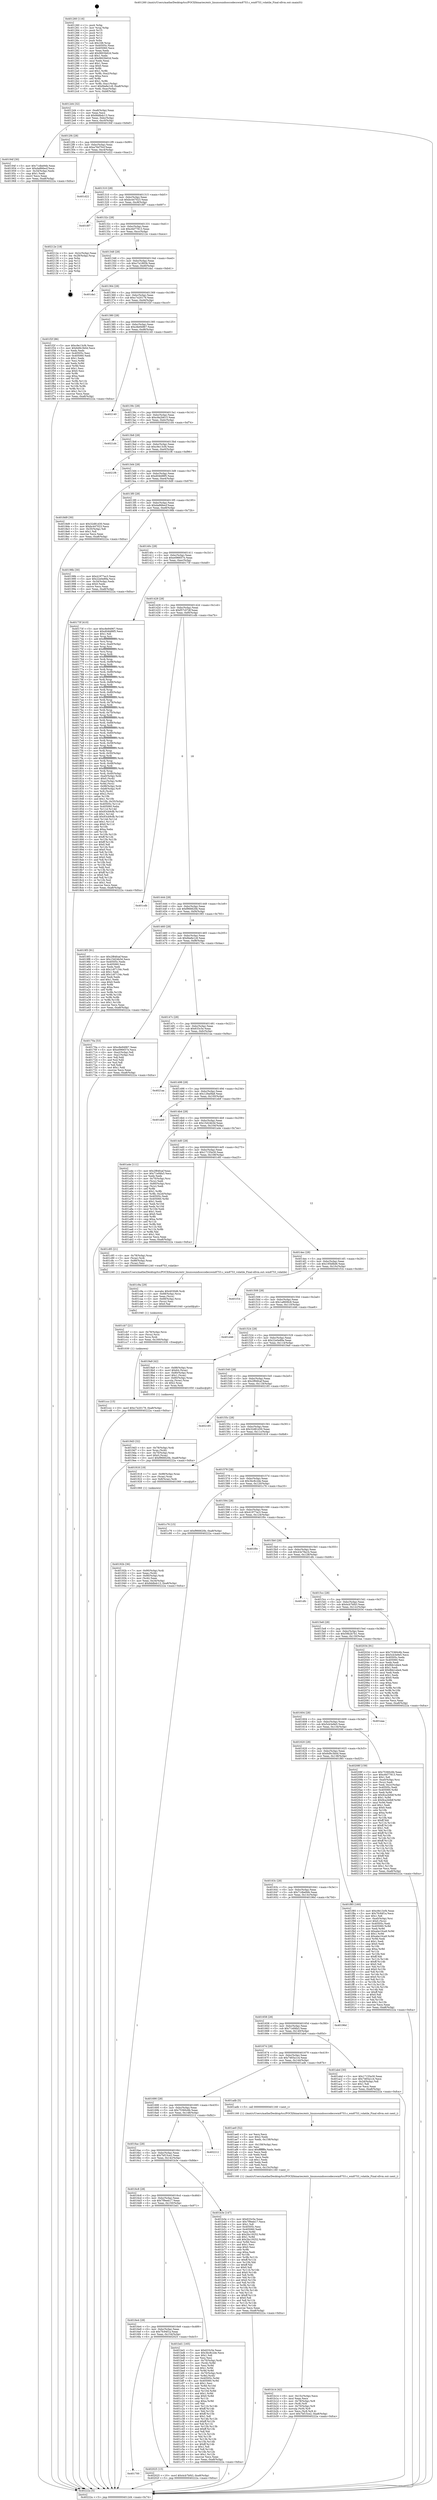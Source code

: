 digraph "0x401260" {
  label = "0x401260 (/mnt/c/Users/mathe/Desktop/tcc/POCII/binaries/extr_linuxsoundsoccodecswm8753.c_wm8753_volatile_Final-ollvm.out::main(0))"
  labelloc = "t"
  node[shape=record]

  Entry [label="",width=0.3,height=0.3,shape=circle,fillcolor=black,style=filled]
  "0x4012d4" [label="{
     0x4012d4 [32]\l
     | [instrs]\l
     &nbsp;&nbsp;0x4012d4 \<+6\>: mov -0xa8(%rbp),%eax\l
     &nbsp;&nbsp;0x4012da \<+2\>: mov %eax,%ecx\l
     &nbsp;&nbsp;0x4012dc \<+6\>: sub $0x8ddbdc13,%ecx\l
     &nbsp;&nbsp;0x4012e2 \<+6\>: mov %eax,-0xbc(%rbp)\l
     &nbsp;&nbsp;0x4012e8 \<+6\>: mov %ecx,-0xc0(%rbp)\l
     &nbsp;&nbsp;0x4012ee \<+6\>: je 000000000040194f \<main+0x6ef\>\l
  }"]
  "0x40194f" [label="{
     0x40194f [30]\l
     | [instrs]\l
     &nbsp;&nbsp;0x40194f \<+5\>: mov $0x71dbe94b,%eax\l
     &nbsp;&nbsp;0x401954 \<+5\>: mov $0xda866ecf,%ecx\l
     &nbsp;&nbsp;0x401959 \<+3\>: mov -0x34(%rbp),%edx\l
     &nbsp;&nbsp;0x40195c \<+3\>: cmp $0x1,%edx\l
     &nbsp;&nbsp;0x40195f \<+3\>: cmovl %ecx,%eax\l
     &nbsp;&nbsp;0x401962 \<+6\>: mov %eax,-0xa8(%rbp)\l
     &nbsp;&nbsp;0x401968 \<+5\>: jmp 000000000040222a \<main+0xfca\>\l
  }"]
  "0x4012f4" [label="{
     0x4012f4 [28]\l
     | [instrs]\l
     &nbsp;&nbsp;0x4012f4 \<+5\>: jmp 00000000004012f9 \<main+0x99\>\l
     &nbsp;&nbsp;0x4012f9 \<+6\>: mov -0xbc(%rbp),%eax\l
     &nbsp;&nbsp;0x4012ff \<+5\>: sub $0xa76d70cf,%eax\l
     &nbsp;&nbsp;0x401304 \<+6\>: mov %eax,-0xc4(%rbp)\l
     &nbsp;&nbsp;0x40130a \<+6\>: je 0000000000401d22 \<main+0xac2\>\l
  }"]
  Exit [label="",width=0.3,height=0.3,shape=circle,fillcolor=black,style=filled,peripheries=2]
  "0x401d22" [label="{
     0x401d22\l
  }", style=dashed]
  "0x401310" [label="{
     0x401310 [28]\l
     | [instrs]\l
     &nbsp;&nbsp;0x401310 \<+5\>: jmp 0000000000401315 \<main+0xb5\>\l
     &nbsp;&nbsp;0x401315 \<+6\>: mov -0xbc(%rbp),%eax\l
     &nbsp;&nbsp;0x40131b \<+5\>: sub $0xbc447023,%eax\l
     &nbsp;&nbsp;0x401320 \<+6\>: mov %eax,-0xc8(%rbp)\l
     &nbsp;&nbsp;0x401326 \<+6\>: je 00000000004018f7 \<main+0x697\>\l
  }"]
  "0x401700" [label="{
     0x401700\l
  }", style=dashed]
  "0x4018f7" [label="{
     0x4018f7\l
  }", style=dashed]
  "0x40132c" [label="{
     0x40132c [28]\l
     | [instrs]\l
     &nbsp;&nbsp;0x40132c \<+5\>: jmp 0000000000401331 \<main+0xd1\>\l
     &nbsp;&nbsp;0x401331 \<+6\>: mov -0xbc(%rbp),%eax\l
     &nbsp;&nbsp;0x401337 \<+5\>: sub $0xc6d77813,%eax\l
     &nbsp;&nbsp;0x40133c \<+6\>: mov %eax,-0xcc(%rbp)\l
     &nbsp;&nbsp;0x401342 \<+6\>: je 000000000040212e \<main+0xece\>\l
  }"]
  "0x402025" [label="{
     0x402025 [15]\l
     | [instrs]\l
     &nbsp;&nbsp;0x402025 \<+10\>: movl $0x4cb7bf43,-0xa8(%rbp)\l
     &nbsp;&nbsp;0x40202f \<+5\>: jmp 000000000040222a \<main+0xfca\>\l
  }"]
  "0x40212e" [label="{
     0x40212e [18]\l
     | [instrs]\l
     &nbsp;&nbsp;0x40212e \<+3\>: mov -0x2c(%rbp),%eax\l
     &nbsp;&nbsp;0x402131 \<+4\>: lea -0x28(%rbp),%rsp\l
     &nbsp;&nbsp;0x402135 \<+1\>: pop %rbx\l
     &nbsp;&nbsp;0x402136 \<+2\>: pop %r12\l
     &nbsp;&nbsp;0x402138 \<+2\>: pop %r13\l
     &nbsp;&nbsp;0x40213a \<+2\>: pop %r14\l
     &nbsp;&nbsp;0x40213c \<+2\>: pop %r15\l
     &nbsp;&nbsp;0x40213e \<+1\>: pop %rbp\l
     &nbsp;&nbsp;0x40213f \<+1\>: ret\l
  }"]
  "0x401348" [label="{
     0x401348 [28]\l
     | [instrs]\l
     &nbsp;&nbsp;0x401348 \<+5\>: jmp 000000000040134d \<main+0xed\>\l
     &nbsp;&nbsp;0x40134d \<+6\>: mov -0xbc(%rbp),%eax\l
     &nbsp;&nbsp;0x401353 \<+5\>: sub $0xc7a1893b,%eax\l
     &nbsp;&nbsp;0x401358 \<+6\>: mov %eax,-0xd0(%rbp)\l
     &nbsp;&nbsp;0x40135e \<+6\>: je 0000000000401da1 \<main+0xb41\>\l
  }"]
  "0x401ccc" [label="{
     0x401ccc [15]\l
     | [instrs]\l
     &nbsp;&nbsp;0x401ccc \<+10\>: movl $0xc7e20179,-0xa8(%rbp)\l
     &nbsp;&nbsp;0x401cd6 \<+5\>: jmp 000000000040222a \<main+0xfca\>\l
  }"]
  "0x401da1" [label="{
     0x401da1\l
  }", style=dashed]
  "0x401364" [label="{
     0x401364 [28]\l
     | [instrs]\l
     &nbsp;&nbsp;0x401364 \<+5\>: jmp 0000000000401369 \<main+0x109\>\l
     &nbsp;&nbsp;0x401369 \<+6\>: mov -0xbc(%rbp),%eax\l
     &nbsp;&nbsp;0x40136f \<+5\>: sub $0xc7e20179,%eax\l
     &nbsp;&nbsp;0x401374 \<+6\>: mov %eax,-0xd4(%rbp)\l
     &nbsp;&nbsp;0x40137a \<+6\>: je 0000000000401f2f \<main+0xccf\>\l
  }"]
  "0x401cb7" [label="{
     0x401cb7 [21]\l
     | [instrs]\l
     &nbsp;&nbsp;0x401cb7 \<+4\>: mov -0x78(%rbp),%rcx\l
     &nbsp;&nbsp;0x401cbb \<+3\>: mov (%rcx),%rcx\l
     &nbsp;&nbsp;0x401cbe \<+3\>: mov %rcx,%rdi\l
     &nbsp;&nbsp;0x401cc1 \<+6\>: mov %eax,-0x160(%rbp)\l
     &nbsp;&nbsp;0x401cc7 \<+5\>: call 0000000000401030 \<free@plt\>\l
     | [calls]\l
     &nbsp;&nbsp;0x401030 \{1\} (unknown)\l
  }"]
  "0x401f2f" [label="{
     0x401f2f [86]\l
     | [instrs]\l
     &nbsp;&nbsp;0x401f2f \<+5\>: mov $0xc9e13cf4,%eax\l
     &nbsp;&nbsp;0x401f34 \<+5\>: mov $0x6d9c3b0d,%ecx\l
     &nbsp;&nbsp;0x401f39 \<+2\>: xor %edx,%edx\l
     &nbsp;&nbsp;0x401f3b \<+7\>: mov 0x40505c,%esi\l
     &nbsp;&nbsp;0x401f42 \<+7\>: mov 0x405060,%edi\l
     &nbsp;&nbsp;0x401f49 \<+3\>: sub $0x1,%edx\l
     &nbsp;&nbsp;0x401f4c \<+3\>: mov %esi,%r8d\l
     &nbsp;&nbsp;0x401f4f \<+3\>: add %edx,%r8d\l
     &nbsp;&nbsp;0x401f52 \<+4\>: imul %r8d,%esi\l
     &nbsp;&nbsp;0x401f56 \<+3\>: and $0x1,%esi\l
     &nbsp;&nbsp;0x401f59 \<+3\>: cmp $0x0,%esi\l
     &nbsp;&nbsp;0x401f5c \<+4\>: sete %r9b\l
     &nbsp;&nbsp;0x401f60 \<+3\>: cmp $0xa,%edi\l
     &nbsp;&nbsp;0x401f63 \<+4\>: setl %r10b\l
     &nbsp;&nbsp;0x401f67 \<+3\>: mov %r9b,%r11b\l
     &nbsp;&nbsp;0x401f6a \<+3\>: and %r10b,%r11b\l
     &nbsp;&nbsp;0x401f6d \<+3\>: xor %r10b,%r9b\l
     &nbsp;&nbsp;0x401f70 \<+3\>: or %r9b,%r11b\l
     &nbsp;&nbsp;0x401f73 \<+4\>: test $0x1,%r11b\l
     &nbsp;&nbsp;0x401f77 \<+3\>: cmovne %ecx,%eax\l
     &nbsp;&nbsp;0x401f7a \<+6\>: mov %eax,-0xa8(%rbp)\l
     &nbsp;&nbsp;0x401f80 \<+5\>: jmp 000000000040222a \<main+0xfca\>\l
  }"]
  "0x401380" [label="{
     0x401380 [28]\l
     | [instrs]\l
     &nbsp;&nbsp;0x401380 \<+5\>: jmp 0000000000401385 \<main+0x125\>\l
     &nbsp;&nbsp;0x401385 \<+6\>: mov -0xbc(%rbp),%eax\l
     &nbsp;&nbsp;0x40138b \<+5\>: sub $0xc8e94967,%eax\l
     &nbsp;&nbsp;0x401390 \<+6\>: mov %eax,-0xd8(%rbp)\l
     &nbsp;&nbsp;0x401396 \<+6\>: je 0000000000402140 \<main+0xee0\>\l
  }"]
  "0x401c9a" [label="{
     0x401c9a [29]\l
     | [instrs]\l
     &nbsp;&nbsp;0x401c9a \<+10\>: movabs $0x4030d6,%rdi\l
     &nbsp;&nbsp;0x401ca4 \<+4\>: mov -0x68(%rbp),%rcx\l
     &nbsp;&nbsp;0x401ca8 \<+2\>: mov %eax,(%rcx)\l
     &nbsp;&nbsp;0x401caa \<+4\>: mov -0x68(%rbp),%rcx\l
     &nbsp;&nbsp;0x401cae \<+2\>: mov (%rcx),%esi\l
     &nbsp;&nbsp;0x401cb0 \<+2\>: mov $0x0,%al\l
     &nbsp;&nbsp;0x401cb2 \<+5\>: call 0000000000401040 \<printf@plt\>\l
     | [calls]\l
     &nbsp;&nbsp;0x401040 \{1\} (unknown)\l
  }"]
  "0x402140" [label="{
     0x402140\l
  }", style=dashed]
  "0x40139c" [label="{
     0x40139c [28]\l
     | [instrs]\l
     &nbsp;&nbsp;0x40139c \<+5\>: jmp 00000000004013a1 \<main+0x141\>\l
     &nbsp;&nbsp;0x4013a1 \<+6\>: mov -0xbc(%rbp),%eax\l
     &nbsp;&nbsp;0x4013a7 \<+5\>: sub $0xc9a2b615,%eax\l
     &nbsp;&nbsp;0x4013ac \<+6\>: mov %eax,-0xdc(%rbp)\l
     &nbsp;&nbsp;0x4013b2 \<+6\>: je 00000000004021d4 \<main+0xf74\>\l
  }"]
  "0x4016e4" [label="{
     0x4016e4 [28]\l
     | [instrs]\l
     &nbsp;&nbsp;0x4016e4 \<+5\>: jmp 00000000004016e9 \<main+0x489\>\l
     &nbsp;&nbsp;0x4016e9 \<+6\>: mov -0xbc(%rbp),%eax\l
     &nbsp;&nbsp;0x4016ef \<+5\>: sub $0x7fc94f1a,%eax\l
     &nbsp;&nbsp;0x4016f4 \<+6\>: mov %eax,-0x154(%rbp)\l
     &nbsp;&nbsp;0x4016fa \<+6\>: je 0000000000402025 \<main+0xdc5\>\l
  }"]
  "0x4021d4" [label="{
     0x4021d4\l
  }", style=dashed]
  "0x4013b8" [label="{
     0x4013b8 [28]\l
     | [instrs]\l
     &nbsp;&nbsp;0x4013b8 \<+5\>: jmp 00000000004013bd \<main+0x15d\>\l
     &nbsp;&nbsp;0x4013bd \<+6\>: mov -0xbc(%rbp),%eax\l
     &nbsp;&nbsp;0x4013c3 \<+5\>: sub $0xc9e13cf4,%eax\l
     &nbsp;&nbsp;0x4013c8 \<+6\>: mov %eax,-0xe0(%rbp)\l
     &nbsp;&nbsp;0x4013ce \<+6\>: je 00000000004021f6 \<main+0xf96\>\l
  }"]
  "0x401bd1" [label="{
     0x401bd1 [165]\l
     | [instrs]\l
     &nbsp;&nbsp;0x401bd1 \<+5\>: mov $0x633c5e,%eax\l
     &nbsp;&nbsp;0x401bd6 \<+5\>: mov $0x3bc8c2de,%ecx\l
     &nbsp;&nbsp;0x401bdb \<+2\>: mov $0x1,%dl\l
     &nbsp;&nbsp;0x401bdd \<+2\>: xor %esi,%esi\l
     &nbsp;&nbsp;0x401bdf \<+4\>: mov -0x70(%rbp),%rdi\l
     &nbsp;&nbsp;0x401be3 \<+3\>: mov (%rdi),%r8d\l
     &nbsp;&nbsp;0x401be6 \<+3\>: mov %esi,%r9d\l
     &nbsp;&nbsp;0x401be9 \<+4\>: sub $0x1,%r9d\l
     &nbsp;&nbsp;0x401bed \<+3\>: sub %r9d,%r8d\l
     &nbsp;&nbsp;0x401bf0 \<+4\>: mov -0x70(%rbp),%rdi\l
     &nbsp;&nbsp;0x401bf4 \<+3\>: mov %r8d,(%rdi)\l
     &nbsp;&nbsp;0x401bf7 \<+8\>: mov 0x40505c,%r8d\l
     &nbsp;&nbsp;0x401bff \<+8\>: mov 0x405060,%r9d\l
     &nbsp;&nbsp;0x401c07 \<+3\>: sub $0x1,%esi\l
     &nbsp;&nbsp;0x401c0a \<+3\>: mov %r8d,%r10d\l
     &nbsp;&nbsp;0x401c0d \<+3\>: add %esi,%r10d\l
     &nbsp;&nbsp;0x401c10 \<+4\>: imul %r10d,%r8d\l
     &nbsp;&nbsp;0x401c14 \<+4\>: and $0x1,%r8d\l
     &nbsp;&nbsp;0x401c18 \<+4\>: cmp $0x0,%r8d\l
     &nbsp;&nbsp;0x401c1c \<+4\>: sete %r11b\l
     &nbsp;&nbsp;0x401c20 \<+4\>: cmp $0xa,%r9d\l
     &nbsp;&nbsp;0x401c24 \<+3\>: setl %bl\l
     &nbsp;&nbsp;0x401c27 \<+3\>: mov %r11b,%r14b\l
     &nbsp;&nbsp;0x401c2a \<+4\>: xor $0xff,%r14b\l
     &nbsp;&nbsp;0x401c2e \<+3\>: mov %bl,%r15b\l
     &nbsp;&nbsp;0x401c31 \<+4\>: xor $0xff,%r15b\l
     &nbsp;&nbsp;0x401c35 \<+3\>: xor $0x1,%dl\l
     &nbsp;&nbsp;0x401c38 \<+3\>: mov %r14b,%r12b\l
     &nbsp;&nbsp;0x401c3b \<+4\>: and $0xff,%r12b\l
     &nbsp;&nbsp;0x401c3f \<+3\>: and %dl,%r11b\l
     &nbsp;&nbsp;0x401c42 \<+3\>: mov %r15b,%r13b\l
     &nbsp;&nbsp;0x401c45 \<+4\>: and $0xff,%r13b\l
     &nbsp;&nbsp;0x401c49 \<+2\>: and %dl,%bl\l
     &nbsp;&nbsp;0x401c4b \<+3\>: or %r11b,%r12b\l
     &nbsp;&nbsp;0x401c4e \<+3\>: or %bl,%r13b\l
     &nbsp;&nbsp;0x401c51 \<+3\>: xor %r13b,%r12b\l
     &nbsp;&nbsp;0x401c54 \<+3\>: or %r15b,%r14b\l
     &nbsp;&nbsp;0x401c57 \<+4\>: xor $0xff,%r14b\l
     &nbsp;&nbsp;0x401c5b \<+3\>: or $0x1,%dl\l
     &nbsp;&nbsp;0x401c5e \<+3\>: and %dl,%r14b\l
     &nbsp;&nbsp;0x401c61 \<+3\>: or %r14b,%r12b\l
     &nbsp;&nbsp;0x401c64 \<+4\>: test $0x1,%r12b\l
     &nbsp;&nbsp;0x401c68 \<+3\>: cmovne %ecx,%eax\l
     &nbsp;&nbsp;0x401c6b \<+6\>: mov %eax,-0xa8(%rbp)\l
     &nbsp;&nbsp;0x401c71 \<+5\>: jmp 000000000040222a \<main+0xfca\>\l
  }"]
  "0x4021f6" [label="{
     0x4021f6\l
  }", style=dashed]
  "0x4013d4" [label="{
     0x4013d4 [28]\l
     | [instrs]\l
     &nbsp;&nbsp;0x4013d4 \<+5\>: jmp 00000000004013d9 \<main+0x179\>\l
     &nbsp;&nbsp;0x4013d9 \<+6\>: mov -0xbc(%rbp),%eax\l
     &nbsp;&nbsp;0x4013df \<+5\>: sub $0xd04b88f5,%eax\l
     &nbsp;&nbsp;0x4013e4 \<+6\>: mov %eax,-0xe4(%rbp)\l
     &nbsp;&nbsp;0x4013ea \<+6\>: je 00000000004018d9 \<main+0x679\>\l
  }"]
  "0x4016c8" [label="{
     0x4016c8 [28]\l
     | [instrs]\l
     &nbsp;&nbsp;0x4016c8 \<+5\>: jmp 00000000004016cd \<main+0x46d\>\l
     &nbsp;&nbsp;0x4016cd \<+6\>: mov -0xbc(%rbp),%eax\l
     &nbsp;&nbsp;0x4016d3 \<+5\>: sub $0x7f9eeb17,%eax\l
     &nbsp;&nbsp;0x4016d8 \<+6\>: mov %eax,-0x150(%rbp)\l
     &nbsp;&nbsp;0x4016de \<+6\>: je 0000000000401bd1 \<main+0x971\>\l
  }"]
  "0x4018d9" [label="{
     0x4018d9 [30]\l
     | [instrs]\l
     &nbsp;&nbsp;0x4018d9 \<+5\>: mov $0x32d81d30,%eax\l
     &nbsp;&nbsp;0x4018de \<+5\>: mov $0xbc447023,%ecx\l
     &nbsp;&nbsp;0x4018e3 \<+3\>: mov -0x35(%rbp),%dl\l
     &nbsp;&nbsp;0x4018e6 \<+3\>: test $0x1,%dl\l
     &nbsp;&nbsp;0x4018e9 \<+3\>: cmovne %ecx,%eax\l
     &nbsp;&nbsp;0x4018ec \<+6\>: mov %eax,-0xa8(%rbp)\l
     &nbsp;&nbsp;0x4018f2 \<+5\>: jmp 000000000040222a \<main+0xfca\>\l
  }"]
  "0x4013f0" [label="{
     0x4013f0 [28]\l
     | [instrs]\l
     &nbsp;&nbsp;0x4013f0 \<+5\>: jmp 00000000004013f5 \<main+0x195\>\l
     &nbsp;&nbsp;0x4013f5 \<+6\>: mov -0xbc(%rbp),%eax\l
     &nbsp;&nbsp;0x4013fb \<+5\>: sub $0xda866ecf,%eax\l
     &nbsp;&nbsp;0x401400 \<+6\>: mov %eax,-0xe8(%rbp)\l
     &nbsp;&nbsp;0x401406 \<+6\>: je 000000000040198b \<main+0x72b\>\l
  }"]
  "0x401b3e" [label="{
     0x401b3e [147]\l
     | [instrs]\l
     &nbsp;&nbsp;0x401b3e \<+5\>: mov $0x633c5e,%eax\l
     &nbsp;&nbsp;0x401b43 \<+5\>: mov $0x7f9eeb17,%ecx\l
     &nbsp;&nbsp;0x401b48 \<+2\>: mov $0x1,%dl\l
     &nbsp;&nbsp;0x401b4a \<+7\>: mov 0x40505c,%esi\l
     &nbsp;&nbsp;0x401b51 \<+7\>: mov 0x405060,%edi\l
     &nbsp;&nbsp;0x401b58 \<+3\>: mov %esi,%r8d\l
     &nbsp;&nbsp;0x401b5b \<+7\>: sub $0x2bc19252,%r8d\l
     &nbsp;&nbsp;0x401b62 \<+4\>: sub $0x1,%r8d\l
     &nbsp;&nbsp;0x401b66 \<+7\>: add $0x2bc19252,%r8d\l
     &nbsp;&nbsp;0x401b6d \<+4\>: imul %r8d,%esi\l
     &nbsp;&nbsp;0x401b71 \<+3\>: and $0x1,%esi\l
     &nbsp;&nbsp;0x401b74 \<+3\>: cmp $0x0,%esi\l
     &nbsp;&nbsp;0x401b77 \<+4\>: sete %r9b\l
     &nbsp;&nbsp;0x401b7b \<+3\>: cmp $0xa,%edi\l
     &nbsp;&nbsp;0x401b7e \<+4\>: setl %r10b\l
     &nbsp;&nbsp;0x401b82 \<+3\>: mov %r9b,%r11b\l
     &nbsp;&nbsp;0x401b85 \<+4\>: xor $0xff,%r11b\l
     &nbsp;&nbsp;0x401b89 \<+3\>: mov %r10b,%bl\l
     &nbsp;&nbsp;0x401b8c \<+3\>: xor $0xff,%bl\l
     &nbsp;&nbsp;0x401b8f \<+3\>: xor $0x0,%dl\l
     &nbsp;&nbsp;0x401b92 \<+3\>: mov %r11b,%r14b\l
     &nbsp;&nbsp;0x401b95 \<+4\>: and $0x0,%r14b\l
     &nbsp;&nbsp;0x401b99 \<+3\>: and %dl,%r9b\l
     &nbsp;&nbsp;0x401b9c \<+3\>: mov %bl,%r15b\l
     &nbsp;&nbsp;0x401b9f \<+4\>: and $0x0,%r15b\l
     &nbsp;&nbsp;0x401ba3 \<+3\>: and %dl,%r10b\l
     &nbsp;&nbsp;0x401ba6 \<+3\>: or %r9b,%r14b\l
     &nbsp;&nbsp;0x401ba9 \<+3\>: or %r10b,%r15b\l
     &nbsp;&nbsp;0x401bac \<+3\>: xor %r15b,%r14b\l
     &nbsp;&nbsp;0x401baf \<+3\>: or %bl,%r11b\l
     &nbsp;&nbsp;0x401bb2 \<+4\>: xor $0xff,%r11b\l
     &nbsp;&nbsp;0x401bb6 \<+3\>: or $0x0,%dl\l
     &nbsp;&nbsp;0x401bb9 \<+3\>: and %dl,%r11b\l
     &nbsp;&nbsp;0x401bbc \<+3\>: or %r11b,%r14b\l
     &nbsp;&nbsp;0x401bbf \<+4\>: test $0x1,%r14b\l
     &nbsp;&nbsp;0x401bc3 \<+3\>: cmovne %ecx,%eax\l
     &nbsp;&nbsp;0x401bc6 \<+6\>: mov %eax,-0xa8(%rbp)\l
     &nbsp;&nbsp;0x401bcc \<+5\>: jmp 000000000040222a \<main+0xfca\>\l
  }"]
  "0x40198b" [label="{
     0x40198b [30]\l
     | [instrs]\l
     &nbsp;&nbsp;0x40198b \<+5\>: mov $0x41977ec3,%eax\l
     &nbsp;&nbsp;0x401990 \<+5\>: mov $0x22e0e89a,%ecx\l
     &nbsp;&nbsp;0x401995 \<+3\>: mov -0x34(%rbp),%edx\l
     &nbsp;&nbsp;0x401998 \<+3\>: cmp $0x0,%edx\l
     &nbsp;&nbsp;0x40199b \<+3\>: cmove %ecx,%eax\l
     &nbsp;&nbsp;0x40199e \<+6\>: mov %eax,-0xa8(%rbp)\l
     &nbsp;&nbsp;0x4019a4 \<+5\>: jmp 000000000040222a \<main+0xfca\>\l
  }"]
  "0x40140c" [label="{
     0x40140c [28]\l
     | [instrs]\l
     &nbsp;&nbsp;0x40140c \<+5\>: jmp 0000000000401411 \<main+0x1b1\>\l
     &nbsp;&nbsp;0x401411 \<+6\>: mov -0xbc(%rbp),%eax\l
     &nbsp;&nbsp;0x401417 \<+5\>: sub $0xe096657e,%eax\l
     &nbsp;&nbsp;0x40141c \<+6\>: mov %eax,-0xec(%rbp)\l
     &nbsp;&nbsp;0x401422 \<+6\>: je 000000000040173f \<main+0x4df\>\l
  }"]
  "0x4016ac" [label="{
     0x4016ac [28]\l
     | [instrs]\l
     &nbsp;&nbsp;0x4016ac \<+5\>: jmp 00000000004016b1 \<main+0x451\>\l
     &nbsp;&nbsp;0x4016b1 \<+6\>: mov -0xbc(%rbp),%eax\l
     &nbsp;&nbsp;0x4016b7 \<+5\>: sub $0x7bf15ce2,%eax\l
     &nbsp;&nbsp;0x4016bc \<+6\>: mov %eax,-0x14c(%rbp)\l
     &nbsp;&nbsp;0x4016c2 \<+6\>: je 0000000000401b3e \<main+0x8de\>\l
  }"]
  "0x40173f" [label="{
     0x40173f [410]\l
     | [instrs]\l
     &nbsp;&nbsp;0x40173f \<+5\>: mov $0xc8e94967,%eax\l
     &nbsp;&nbsp;0x401744 \<+5\>: mov $0xd04b88f5,%ecx\l
     &nbsp;&nbsp;0x401749 \<+2\>: mov $0x1,%dl\l
     &nbsp;&nbsp;0x40174b \<+3\>: mov %rsp,%rsi\l
     &nbsp;&nbsp;0x40174e \<+4\>: add $0xfffffffffffffff0,%rsi\l
     &nbsp;&nbsp;0x401752 \<+3\>: mov %rsi,%rsp\l
     &nbsp;&nbsp;0x401755 \<+7\>: mov %rsi,-0xa0(%rbp)\l
     &nbsp;&nbsp;0x40175c \<+3\>: mov %rsp,%rsi\l
     &nbsp;&nbsp;0x40175f \<+4\>: add $0xfffffffffffffff0,%rsi\l
     &nbsp;&nbsp;0x401763 \<+3\>: mov %rsi,%rsp\l
     &nbsp;&nbsp;0x401766 \<+3\>: mov %rsp,%rdi\l
     &nbsp;&nbsp;0x401769 \<+4\>: add $0xfffffffffffffff0,%rdi\l
     &nbsp;&nbsp;0x40176d \<+3\>: mov %rdi,%rsp\l
     &nbsp;&nbsp;0x401770 \<+7\>: mov %rdi,-0x98(%rbp)\l
     &nbsp;&nbsp;0x401777 \<+3\>: mov %rsp,%rdi\l
     &nbsp;&nbsp;0x40177a \<+4\>: add $0xfffffffffffffff0,%rdi\l
     &nbsp;&nbsp;0x40177e \<+3\>: mov %rdi,%rsp\l
     &nbsp;&nbsp;0x401781 \<+7\>: mov %rdi,-0x90(%rbp)\l
     &nbsp;&nbsp;0x401788 \<+3\>: mov %rsp,%rdi\l
     &nbsp;&nbsp;0x40178b \<+4\>: add $0xfffffffffffffff0,%rdi\l
     &nbsp;&nbsp;0x40178f \<+3\>: mov %rdi,%rsp\l
     &nbsp;&nbsp;0x401792 \<+7\>: mov %rdi,-0x88(%rbp)\l
     &nbsp;&nbsp;0x401799 \<+3\>: mov %rsp,%rdi\l
     &nbsp;&nbsp;0x40179c \<+4\>: add $0xfffffffffffffff0,%rdi\l
     &nbsp;&nbsp;0x4017a0 \<+3\>: mov %rdi,%rsp\l
     &nbsp;&nbsp;0x4017a3 \<+4\>: mov %rdi,-0x80(%rbp)\l
     &nbsp;&nbsp;0x4017a7 \<+3\>: mov %rsp,%rdi\l
     &nbsp;&nbsp;0x4017aa \<+4\>: add $0xfffffffffffffff0,%rdi\l
     &nbsp;&nbsp;0x4017ae \<+3\>: mov %rdi,%rsp\l
     &nbsp;&nbsp;0x4017b1 \<+4\>: mov %rdi,-0x78(%rbp)\l
     &nbsp;&nbsp;0x4017b5 \<+3\>: mov %rsp,%rdi\l
     &nbsp;&nbsp;0x4017b8 \<+4\>: add $0xfffffffffffffff0,%rdi\l
     &nbsp;&nbsp;0x4017bc \<+3\>: mov %rdi,%rsp\l
     &nbsp;&nbsp;0x4017bf \<+4\>: mov %rdi,-0x70(%rbp)\l
     &nbsp;&nbsp;0x4017c3 \<+3\>: mov %rsp,%rdi\l
     &nbsp;&nbsp;0x4017c6 \<+4\>: add $0xfffffffffffffff0,%rdi\l
     &nbsp;&nbsp;0x4017ca \<+3\>: mov %rdi,%rsp\l
     &nbsp;&nbsp;0x4017cd \<+4\>: mov %rdi,-0x68(%rbp)\l
     &nbsp;&nbsp;0x4017d1 \<+3\>: mov %rsp,%rdi\l
     &nbsp;&nbsp;0x4017d4 \<+4\>: add $0xfffffffffffffff0,%rdi\l
     &nbsp;&nbsp;0x4017d8 \<+3\>: mov %rdi,%rsp\l
     &nbsp;&nbsp;0x4017db \<+4\>: mov %rdi,-0x60(%rbp)\l
     &nbsp;&nbsp;0x4017df \<+3\>: mov %rsp,%rdi\l
     &nbsp;&nbsp;0x4017e2 \<+4\>: add $0xfffffffffffffff0,%rdi\l
     &nbsp;&nbsp;0x4017e6 \<+3\>: mov %rdi,%rsp\l
     &nbsp;&nbsp;0x4017e9 \<+4\>: mov %rdi,-0x58(%rbp)\l
     &nbsp;&nbsp;0x4017ed \<+3\>: mov %rsp,%rdi\l
     &nbsp;&nbsp;0x4017f0 \<+4\>: add $0xfffffffffffffff0,%rdi\l
     &nbsp;&nbsp;0x4017f4 \<+3\>: mov %rdi,%rsp\l
     &nbsp;&nbsp;0x4017f7 \<+4\>: mov %rdi,-0x50(%rbp)\l
     &nbsp;&nbsp;0x4017fb \<+3\>: mov %rsp,%rdi\l
     &nbsp;&nbsp;0x4017fe \<+4\>: add $0xfffffffffffffff0,%rdi\l
     &nbsp;&nbsp;0x401802 \<+3\>: mov %rdi,%rsp\l
     &nbsp;&nbsp;0x401805 \<+4\>: mov %rdi,-0x48(%rbp)\l
     &nbsp;&nbsp;0x401809 \<+3\>: mov %rsp,%rdi\l
     &nbsp;&nbsp;0x40180c \<+4\>: add $0xfffffffffffffff0,%rdi\l
     &nbsp;&nbsp;0x401810 \<+3\>: mov %rdi,%rsp\l
     &nbsp;&nbsp;0x401813 \<+4\>: mov %rdi,-0x40(%rbp)\l
     &nbsp;&nbsp;0x401817 \<+7\>: mov -0xa0(%rbp),%rdi\l
     &nbsp;&nbsp;0x40181e \<+6\>: movl $0x0,(%rdi)\l
     &nbsp;&nbsp;0x401824 \<+7\>: mov -0xac(%rbp),%r8d\l
     &nbsp;&nbsp;0x40182b \<+3\>: mov %r8d,(%rsi)\l
     &nbsp;&nbsp;0x40182e \<+7\>: mov -0x98(%rbp),%rdi\l
     &nbsp;&nbsp;0x401835 \<+7\>: mov -0xb8(%rbp),%r9\l
     &nbsp;&nbsp;0x40183c \<+3\>: mov %r9,(%rdi)\l
     &nbsp;&nbsp;0x40183f \<+3\>: cmpl $0x2,(%rsi)\l
     &nbsp;&nbsp;0x401842 \<+4\>: setne %r10b\l
     &nbsp;&nbsp;0x401846 \<+4\>: and $0x1,%r10b\l
     &nbsp;&nbsp;0x40184a \<+4\>: mov %r10b,-0x35(%rbp)\l
     &nbsp;&nbsp;0x40184e \<+8\>: mov 0x40505c,%r11d\l
     &nbsp;&nbsp;0x401856 \<+7\>: mov 0x405060,%ebx\l
     &nbsp;&nbsp;0x40185d \<+3\>: mov %r11d,%r14d\l
     &nbsp;&nbsp;0x401860 \<+7\>: sub $0x93cb9cfb,%r14d\l
     &nbsp;&nbsp;0x401867 \<+4\>: sub $0x1,%r14d\l
     &nbsp;&nbsp;0x40186b \<+7\>: add $0x93cb9cfb,%r14d\l
     &nbsp;&nbsp;0x401872 \<+4\>: imul %r14d,%r11d\l
     &nbsp;&nbsp;0x401876 \<+4\>: and $0x1,%r11d\l
     &nbsp;&nbsp;0x40187a \<+4\>: cmp $0x0,%r11d\l
     &nbsp;&nbsp;0x40187e \<+4\>: sete %r10b\l
     &nbsp;&nbsp;0x401882 \<+3\>: cmp $0xa,%ebx\l
     &nbsp;&nbsp;0x401885 \<+4\>: setl %r15b\l
     &nbsp;&nbsp;0x401889 \<+3\>: mov %r10b,%r12b\l
     &nbsp;&nbsp;0x40188c \<+4\>: xor $0xff,%r12b\l
     &nbsp;&nbsp;0x401890 \<+3\>: mov %r15b,%r13b\l
     &nbsp;&nbsp;0x401893 \<+4\>: xor $0xff,%r13b\l
     &nbsp;&nbsp;0x401897 \<+3\>: xor $0x0,%dl\l
     &nbsp;&nbsp;0x40189a \<+3\>: mov %r12b,%sil\l
     &nbsp;&nbsp;0x40189d \<+4\>: and $0x0,%sil\l
     &nbsp;&nbsp;0x4018a1 \<+3\>: and %dl,%r10b\l
     &nbsp;&nbsp;0x4018a4 \<+3\>: mov %r13b,%dil\l
     &nbsp;&nbsp;0x4018a7 \<+4\>: and $0x0,%dil\l
     &nbsp;&nbsp;0x4018ab \<+3\>: and %dl,%r15b\l
     &nbsp;&nbsp;0x4018ae \<+3\>: or %r10b,%sil\l
     &nbsp;&nbsp;0x4018b1 \<+3\>: or %r15b,%dil\l
     &nbsp;&nbsp;0x4018b4 \<+3\>: xor %dil,%sil\l
     &nbsp;&nbsp;0x4018b7 \<+3\>: or %r13b,%r12b\l
     &nbsp;&nbsp;0x4018ba \<+4\>: xor $0xff,%r12b\l
     &nbsp;&nbsp;0x4018be \<+3\>: or $0x0,%dl\l
     &nbsp;&nbsp;0x4018c1 \<+3\>: and %dl,%r12b\l
     &nbsp;&nbsp;0x4018c4 \<+3\>: or %r12b,%sil\l
     &nbsp;&nbsp;0x4018c7 \<+4\>: test $0x1,%sil\l
     &nbsp;&nbsp;0x4018cb \<+3\>: cmovne %ecx,%eax\l
     &nbsp;&nbsp;0x4018ce \<+6\>: mov %eax,-0xa8(%rbp)\l
     &nbsp;&nbsp;0x4018d4 \<+5\>: jmp 000000000040222a \<main+0xfca\>\l
  }"]
  "0x401428" [label="{
     0x401428 [28]\l
     | [instrs]\l
     &nbsp;&nbsp;0x401428 \<+5\>: jmp 000000000040142d \<main+0x1cd\>\l
     &nbsp;&nbsp;0x40142d \<+6\>: mov -0xbc(%rbp),%eax\l
     &nbsp;&nbsp;0x401433 \<+5\>: sub $0xf57c07df,%eax\l
     &nbsp;&nbsp;0x401438 \<+6\>: mov %eax,-0xf0(%rbp)\l
     &nbsp;&nbsp;0x40143e \<+6\>: je 0000000000401cdb \<main+0xa7b\>\l
  }"]
  "0x402212" [label="{
     0x402212\l
  }", style=dashed]
  "0x401cdb" [label="{
     0x401cdb\l
  }", style=dashed]
  "0x401444" [label="{
     0x401444 [28]\l
     | [instrs]\l
     &nbsp;&nbsp;0x401444 \<+5\>: jmp 0000000000401449 \<main+0x1e9\>\l
     &nbsp;&nbsp;0x401449 \<+6\>: mov -0xbc(%rbp),%eax\l
     &nbsp;&nbsp;0x40144f \<+5\>: sub $0xf966620b,%eax\l
     &nbsp;&nbsp;0x401454 \<+6\>: mov %eax,-0xf4(%rbp)\l
     &nbsp;&nbsp;0x40145a \<+6\>: je 00000000004019f3 \<main+0x793\>\l
  }"]
  "0x401b14" [label="{
     0x401b14 [42]\l
     | [instrs]\l
     &nbsp;&nbsp;0x401b14 \<+6\>: mov -0x15c(%rbp),%ecx\l
     &nbsp;&nbsp;0x401b1a \<+3\>: imul %eax,%ecx\l
     &nbsp;&nbsp;0x401b1d \<+4\>: mov -0x78(%rbp),%r8\l
     &nbsp;&nbsp;0x401b21 \<+3\>: mov (%r8),%r8\l
     &nbsp;&nbsp;0x401b24 \<+4\>: mov -0x70(%rbp),%r9\l
     &nbsp;&nbsp;0x401b28 \<+3\>: movslq (%r9),%r9\l
     &nbsp;&nbsp;0x401b2b \<+4\>: mov %ecx,(%r8,%r9,4)\l
     &nbsp;&nbsp;0x401b2f \<+10\>: movl $0x7bf15ce2,-0xa8(%rbp)\l
     &nbsp;&nbsp;0x401b39 \<+5\>: jmp 000000000040222a \<main+0xfca\>\l
  }"]
  "0x4019f3" [label="{
     0x4019f3 [91]\l
     | [instrs]\l
     &nbsp;&nbsp;0x4019f3 \<+5\>: mov $0x2f84fcaf,%eax\l
     &nbsp;&nbsp;0x4019f8 \<+5\>: mov $0x15d24b3d,%ecx\l
     &nbsp;&nbsp;0x4019fd \<+7\>: mov 0x40505c,%edx\l
     &nbsp;&nbsp;0x401a04 \<+7\>: mov 0x405060,%esi\l
     &nbsp;&nbsp;0x401a0b \<+2\>: mov %edx,%edi\l
     &nbsp;&nbsp;0x401a0d \<+6\>: sub $0x1c87134c,%edi\l
     &nbsp;&nbsp;0x401a13 \<+3\>: sub $0x1,%edi\l
     &nbsp;&nbsp;0x401a16 \<+6\>: add $0x1c87134c,%edi\l
     &nbsp;&nbsp;0x401a1c \<+3\>: imul %edi,%edx\l
     &nbsp;&nbsp;0x401a1f \<+3\>: and $0x1,%edx\l
     &nbsp;&nbsp;0x401a22 \<+3\>: cmp $0x0,%edx\l
     &nbsp;&nbsp;0x401a25 \<+4\>: sete %r8b\l
     &nbsp;&nbsp;0x401a29 \<+3\>: cmp $0xa,%esi\l
     &nbsp;&nbsp;0x401a2c \<+4\>: setl %r9b\l
     &nbsp;&nbsp;0x401a30 \<+3\>: mov %r8b,%r10b\l
     &nbsp;&nbsp;0x401a33 \<+3\>: and %r9b,%r10b\l
     &nbsp;&nbsp;0x401a36 \<+3\>: xor %r9b,%r8b\l
     &nbsp;&nbsp;0x401a39 \<+3\>: or %r8b,%r10b\l
     &nbsp;&nbsp;0x401a3c \<+4\>: test $0x1,%r10b\l
     &nbsp;&nbsp;0x401a40 \<+3\>: cmovne %ecx,%eax\l
     &nbsp;&nbsp;0x401a43 \<+6\>: mov %eax,-0xa8(%rbp)\l
     &nbsp;&nbsp;0x401a49 \<+5\>: jmp 000000000040222a \<main+0xfca\>\l
  }"]
  "0x401460" [label="{
     0x401460 [28]\l
     | [instrs]\l
     &nbsp;&nbsp;0x401460 \<+5\>: jmp 0000000000401465 \<main+0x205\>\l
     &nbsp;&nbsp;0x401465 \<+6\>: mov -0xbc(%rbp),%eax\l
     &nbsp;&nbsp;0x40146b \<+5\>: sub $0xfda8e1c8,%eax\l
     &nbsp;&nbsp;0x401470 \<+6\>: mov %eax,-0xf8(%rbp)\l
     &nbsp;&nbsp;0x401476 \<+6\>: je 000000000040170a \<main+0x4aa\>\l
  }"]
  "0x401ae0" [label="{
     0x401ae0 [52]\l
     | [instrs]\l
     &nbsp;&nbsp;0x401ae0 \<+2\>: xor %ecx,%ecx\l
     &nbsp;&nbsp;0x401ae2 \<+5\>: mov $0x2,%edx\l
     &nbsp;&nbsp;0x401ae7 \<+6\>: mov %edx,-0x158(%rbp)\l
     &nbsp;&nbsp;0x401aed \<+1\>: cltd\l
     &nbsp;&nbsp;0x401aee \<+6\>: mov -0x158(%rbp),%esi\l
     &nbsp;&nbsp;0x401af4 \<+2\>: idiv %esi\l
     &nbsp;&nbsp;0x401af6 \<+6\>: imul $0xfffffffe,%edx,%edx\l
     &nbsp;&nbsp;0x401afc \<+2\>: mov %ecx,%edi\l
     &nbsp;&nbsp;0x401afe \<+2\>: sub %edx,%edi\l
     &nbsp;&nbsp;0x401b00 \<+2\>: mov %ecx,%edx\l
     &nbsp;&nbsp;0x401b02 \<+3\>: sub $0x1,%edx\l
     &nbsp;&nbsp;0x401b05 \<+2\>: add %edx,%edi\l
     &nbsp;&nbsp;0x401b07 \<+2\>: sub %edi,%ecx\l
     &nbsp;&nbsp;0x401b09 \<+6\>: mov %ecx,-0x15c(%rbp)\l
     &nbsp;&nbsp;0x401b0f \<+5\>: call 0000000000401160 \<next_i\>\l
     | [calls]\l
     &nbsp;&nbsp;0x401160 \{1\} (/mnt/c/Users/mathe/Desktop/tcc/POCII/binaries/extr_linuxsoundsoccodecswm8753.c_wm8753_volatile_Final-ollvm.out::next_i)\l
  }"]
  "0x40170a" [label="{
     0x40170a [53]\l
     | [instrs]\l
     &nbsp;&nbsp;0x40170a \<+5\>: mov $0xc8e94967,%eax\l
     &nbsp;&nbsp;0x40170f \<+5\>: mov $0xe096657e,%ecx\l
     &nbsp;&nbsp;0x401714 \<+6\>: mov -0xa2(%rbp),%dl\l
     &nbsp;&nbsp;0x40171a \<+7\>: mov -0xa1(%rbp),%sil\l
     &nbsp;&nbsp;0x401721 \<+3\>: mov %dl,%dil\l
     &nbsp;&nbsp;0x401724 \<+3\>: and %sil,%dil\l
     &nbsp;&nbsp;0x401727 \<+3\>: xor %sil,%dl\l
     &nbsp;&nbsp;0x40172a \<+3\>: or %dl,%dil\l
     &nbsp;&nbsp;0x40172d \<+4\>: test $0x1,%dil\l
     &nbsp;&nbsp;0x401731 \<+3\>: cmovne %ecx,%eax\l
     &nbsp;&nbsp;0x401734 \<+6\>: mov %eax,-0xa8(%rbp)\l
     &nbsp;&nbsp;0x40173a \<+5\>: jmp 000000000040222a \<main+0xfca\>\l
  }"]
  "0x40147c" [label="{
     0x40147c [28]\l
     | [instrs]\l
     &nbsp;&nbsp;0x40147c \<+5\>: jmp 0000000000401481 \<main+0x221\>\l
     &nbsp;&nbsp;0x401481 \<+6\>: mov -0xbc(%rbp),%eax\l
     &nbsp;&nbsp;0x401487 \<+5\>: sub $0x633c5e,%eax\l
     &nbsp;&nbsp;0x40148c \<+6\>: mov %eax,-0xfc(%rbp)\l
     &nbsp;&nbsp;0x401492 \<+6\>: je 00000000004021aa \<main+0xf4a\>\l
  }"]
  "0x40222a" [label="{
     0x40222a [5]\l
     | [instrs]\l
     &nbsp;&nbsp;0x40222a \<+5\>: jmp 00000000004012d4 \<main+0x74\>\l
  }"]
  "0x401260" [label="{
     0x401260 [116]\l
     | [instrs]\l
     &nbsp;&nbsp;0x401260 \<+1\>: push %rbp\l
     &nbsp;&nbsp;0x401261 \<+3\>: mov %rsp,%rbp\l
     &nbsp;&nbsp;0x401264 \<+2\>: push %r15\l
     &nbsp;&nbsp;0x401266 \<+2\>: push %r14\l
     &nbsp;&nbsp;0x401268 \<+2\>: push %r13\l
     &nbsp;&nbsp;0x40126a \<+2\>: push %r12\l
     &nbsp;&nbsp;0x40126c \<+1\>: push %rbx\l
     &nbsp;&nbsp;0x40126d \<+7\>: sub $0x168,%rsp\l
     &nbsp;&nbsp;0x401274 \<+7\>: mov 0x40505c,%eax\l
     &nbsp;&nbsp;0x40127b \<+7\>: mov 0x405060,%ecx\l
     &nbsp;&nbsp;0x401282 \<+2\>: mov %eax,%edx\l
     &nbsp;&nbsp;0x401284 \<+6\>: add $0x9603b62d,%edx\l
     &nbsp;&nbsp;0x40128a \<+3\>: sub $0x1,%edx\l
     &nbsp;&nbsp;0x40128d \<+6\>: sub $0x9603b62d,%edx\l
     &nbsp;&nbsp;0x401293 \<+3\>: imul %edx,%eax\l
     &nbsp;&nbsp;0x401296 \<+3\>: and $0x1,%eax\l
     &nbsp;&nbsp;0x401299 \<+3\>: cmp $0x0,%eax\l
     &nbsp;&nbsp;0x40129c \<+4\>: sete %r8b\l
     &nbsp;&nbsp;0x4012a0 \<+4\>: and $0x1,%r8b\l
     &nbsp;&nbsp;0x4012a4 \<+7\>: mov %r8b,-0xa2(%rbp)\l
     &nbsp;&nbsp;0x4012ab \<+3\>: cmp $0xa,%ecx\l
     &nbsp;&nbsp;0x4012ae \<+4\>: setl %r8b\l
     &nbsp;&nbsp;0x4012b2 \<+4\>: and $0x1,%r8b\l
     &nbsp;&nbsp;0x4012b6 \<+7\>: mov %r8b,-0xa1(%rbp)\l
     &nbsp;&nbsp;0x4012bd \<+10\>: movl $0xfda8e1c8,-0xa8(%rbp)\l
     &nbsp;&nbsp;0x4012c7 \<+6\>: mov %edi,-0xac(%rbp)\l
     &nbsp;&nbsp;0x4012cd \<+7\>: mov %rsi,-0xb8(%rbp)\l
  }"]
  "0x401690" [label="{
     0x401690 [28]\l
     | [instrs]\l
     &nbsp;&nbsp;0x401690 \<+5\>: jmp 0000000000401695 \<main+0x435\>\l
     &nbsp;&nbsp;0x401695 \<+6\>: mov -0xbc(%rbp),%eax\l
     &nbsp;&nbsp;0x40169b \<+5\>: sub $0x75360c6b,%eax\l
     &nbsp;&nbsp;0x4016a0 \<+6\>: mov %eax,-0x148(%rbp)\l
     &nbsp;&nbsp;0x4016a6 \<+6\>: je 0000000000402212 \<main+0xfb2\>\l
  }"]
  "0x401adb" [label="{
     0x401adb [5]\l
     | [instrs]\l
     &nbsp;&nbsp;0x401adb \<+5\>: call 0000000000401160 \<next_i\>\l
     | [calls]\l
     &nbsp;&nbsp;0x401160 \{1\} (/mnt/c/Users/mathe/Desktop/tcc/POCII/binaries/extr_linuxsoundsoccodecswm8753.c_wm8753_volatile_Final-ollvm.out::next_i)\l
  }"]
  "0x4021aa" [label="{
     0x4021aa\l
  }", style=dashed]
  "0x401498" [label="{
     0x401498 [28]\l
     | [instrs]\l
     &nbsp;&nbsp;0x401498 \<+5\>: jmp 000000000040149d \<main+0x23d\>\l
     &nbsp;&nbsp;0x40149d \<+6\>: mov -0xbc(%rbp),%eax\l
     &nbsp;&nbsp;0x4014a3 \<+5\>: sub $0x129a0fa8,%eax\l
     &nbsp;&nbsp;0x4014a8 \<+6\>: mov %eax,-0x100(%rbp)\l
     &nbsp;&nbsp;0x4014ae \<+6\>: je 0000000000401eb9 \<main+0xc59\>\l
  }"]
  "0x401674" [label="{
     0x401674 [28]\l
     | [instrs]\l
     &nbsp;&nbsp;0x401674 \<+5\>: jmp 0000000000401679 \<main+0x419\>\l
     &nbsp;&nbsp;0x401679 \<+6\>: mov -0xbc(%rbp),%eax\l
     &nbsp;&nbsp;0x40167f \<+5\>: sub $0x7465a1c4,%eax\l
     &nbsp;&nbsp;0x401684 \<+6\>: mov %eax,-0x144(%rbp)\l
     &nbsp;&nbsp;0x40168a \<+6\>: je 0000000000401adb \<main+0x87b\>\l
  }"]
  "0x401eb9" [label="{
     0x401eb9\l
  }", style=dashed]
  "0x4014b4" [label="{
     0x4014b4 [28]\l
     | [instrs]\l
     &nbsp;&nbsp;0x4014b4 \<+5\>: jmp 00000000004014b9 \<main+0x259\>\l
     &nbsp;&nbsp;0x4014b9 \<+6\>: mov -0xbc(%rbp),%eax\l
     &nbsp;&nbsp;0x4014bf \<+5\>: sub $0x15d24b3d,%eax\l
     &nbsp;&nbsp;0x4014c4 \<+6\>: mov %eax,-0x104(%rbp)\l
     &nbsp;&nbsp;0x4014ca \<+6\>: je 0000000000401a4e \<main+0x7ee\>\l
  }"]
  "0x401abd" [label="{
     0x401abd [30]\l
     | [instrs]\l
     &nbsp;&nbsp;0x401abd \<+5\>: mov $0x17155e30,%eax\l
     &nbsp;&nbsp;0x401ac2 \<+5\>: mov $0x7465a1c4,%ecx\l
     &nbsp;&nbsp;0x401ac7 \<+3\>: mov -0x2d(%rbp),%dl\l
     &nbsp;&nbsp;0x401aca \<+3\>: test $0x1,%dl\l
     &nbsp;&nbsp;0x401acd \<+3\>: cmovne %ecx,%eax\l
     &nbsp;&nbsp;0x401ad0 \<+6\>: mov %eax,-0xa8(%rbp)\l
     &nbsp;&nbsp;0x401ad6 \<+5\>: jmp 000000000040222a \<main+0xfca\>\l
  }"]
  "0x401a4e" [label="{
     0x401a4e [111]\l
     | [instrs]\l
     &nbsp;&nbsp;0x401a4e \<+5\>: mov $0x2f84fcaf,%eax\l
     &nbsp;&nbsp;0x401a53 \<+5\>: mov $0x71ef4fa3,%ecx\l
     &nbsp;&nbsp;0x401a58 \<+2\>: xor %edx,%edx\l
     &nbsp;&nbsp;0x401a5a \<+4\>: mov -0x70(%rbp),%rsi\l
     &nbsp;&nbsp;0x401a5e \<+2\>: mov (%rsi),%edi\l
     &nbsp;&nbsp;0x401a60 \<+4\>: mov -0x80(%rbp),%rsi\l
     &nbsp;&nbsp;0x401a64 \<+2\>: cmp (%rsi),%edi\l
     &nbsp;&nbsp;0x401a66 \<+4\>: setl %r8b\l
     &nbsp;&nbsp;0x401a6a \<+4\>: and $0x1,%r8b\l
     &nbsp;&nbsp;0x401a6e \<+4\>: mov %r8b,-0x2d(%rbp)\l
     &nbsp;&nbsp;0x401a72 \<+7\>: mov 0x40505c,%edi\l
     &nbsp;&nbsp;0x401a79 \<+8\>: mov 0x405060,%r9d\l
     &nbsp;&nbsp;0x401a81 \<+3\>: sub $0x1,%edx\l
     &nbsp;&nbsp;0x401a84 \<+3\>: mov %edi,%r10d\l
     &nbsp;&nbsp;0x401a87 \<+3\>: add %edx,%r10d\l
     &nbsp;&nbsp;0x401a8a \<+4\>: imul %r10d,%edi\l
     &nbsp;&nbsp;0x401a8e \<+3\>: and $0x1,%edi\l
     &nbsp;&nbsp;0x401a91 \<+3\>: cmp $0x0,%edi\l
     &nbsp;&nbsp;0x401a94 \<+4\>: sete %r8b\l
     &nbsp;&nbsp;0x401a98 \<+4\>: cmp $0xa,%r9d\l
     &nbsp;&nbsp;0x401a9c \<+4\>: setl %r11b\l
     &nbsp;&nbsp;0x401aa0 \<+3\>: mov %r8b,%bl\l
     &nbsp;&nbsp;0x401aa3 \<+3\>: and %r11b,%bl\l
     &nbsp;&nbsp;0x401aa6 \<+3\>: xor %r11b,%r8b\l
     &nbsp;&nbsp;0x401aa9 \<+3\>: or %r8b,%bl\l
     &nbsp;&nbsp;0x401aac \<+3\>: test $0x1,%bl\l
     &nbsp;&nbsp;0x401aaf \<+3\>: cmovne %ecx,%eax\l
     &nbsp;&nbsp;0x401ab2 \<+6\>: mov %eax,-0xa8(%rbp)\l
     &nbsp;&nbsp;0x401ab8 \<+5\>: jmp 000000000040222a \<main+0xfca\>\l
  }"]
  "0x4014d0" [label="{
     0x4014d0 [28]\l
     | [instrs]\l
     &nbsp;&nbsp;0x4014d0 \<+5\>: jmp 00000000004014d5 \<main+0x275\>\l
     &nbsp;&nbsp;0x4014d5 \<+6\>: mov -0xbc(%rbp),%eax\l
     &nbsp;&nbsp;0x4014db \<+5\>: sub $0x17155e30,%eax\l
     &nbsp;&nbsp;0x4014e0 \<+6\>: mov %eax,-0x108(%rbp)\l
     &nbsp;&nbsp;0x4014e6 \<+6\>: je 0000000000401c85 \<main+0xa25\>\l
  }"]
  "0x401658" [label="{
     0x401658 [28]\l
     | [instrs]\l
     &nbsp;&nbsp;0x401658 \<+5\>: jmp 000000000040165d \<main+0x3fd\>\l
     &nbsp;&nbsp;0x40165d \<+6\>: mov -0xbc(%rbp),%eax\l
     &nbsp;&nbsp;0x401663 \<+5\>: sub $0x71ef4fa3,%eax\l
     &nbsp;&nbsp;0x401668 \<+6\>: mov %eax,-0x140(%rbp)\l
     &nbsp;&nbsp;0x40166e \<+6\>: je 0000000000401abd \<main+0x85d\>\l
  }"]
  "0x401c85" [label="{
     0x401c85 [21]\l
     | [instrs]\l
     &nbsp;&nbsp;0x401c85 \<+4\>: mov -0x78(%rbp),%rax\l
     &nbsp;&nbsp;0x401c89 \<+3\>: mov (%rax),%rdi\l
     &nbsp;&nbsp;0x401c8c \<+7\>: mov -0x88(%rbp),%rax\l
     &nbsp;&nbsp;0x401c93 \<+2\>: mov (%rax),%esi\l
     &nbsp;&nbsp;0x401c95 \<+5\>: call 0000000000401240 \<wm8753_volatile\>\l
     | [calls]\l
     &nbsp;&nbsp;0x401240 \{1\} (/mnt/c/Users/mathe/Desktop/tcc/POCII/binaries/extr_linuxsoundsoccodecswm8753.c_wm8753_volatile_Final-ollvm.out::wm8753_volatile)\l
  }"]
  "0x4014ec" [label="{
     0x4014ec [28]\l
     | [instrs]\l
     &nbsp;&nbsp;0x4014ec \<+5\>: jmp 00000000004014f1 \<main+0x291\>\l
     &nbsp;&nbsp;0x4014f1 \<+6\>: mov -0xbc(%rbp),%eax\l
     &nbsp;&nbsp;0x4014f7 \<+5\>: sub $0x195bfbd6,%eax\l
     &nbsp;&nbsp;0x4014fc \<+6\>: mov %eax,-0x10c(%rbp)\l
     &nbsp;&nbsp;0x401502 \<+6\>: je 0000000000401f1b \<main+0xcbb\>\l
  }"]
  "0x40196d" [label="{
     0x40196d\l
  }", style=dashed]
  "0x401f1b" [label="{
     0x401f1b\l
  }", style=dashed]
  "0x401508" [label="{
     0x401508 [28]\l
     | [instrs]\l
     &nbsp;&nbsp;0x401508 \<+5\>: jmp 000000000040150d \<main+0x2ad\>\l
     &nbsp;&nbsp;0x40150d \<+6\>: mov -0xbc(%rbp),%eax\l
     &nbsp;&nbsp;0x401513 \<+5\>: sub $0x1a8606c8,%eax\l
     &nbsp;&nbsp;0x401518 \<+6\>: mov %eax,-0x110(%rbp)\l
     &nbsp;&nbsp;0x40151e \<+6\>: je 0000000000401d46 \<main+0xae6\>\l
  }"]
  "0x40163c" [label="{
     0x40163c [28]\l
     | [instrs]\l
     &nbsp;&nbsp;0x40163c \<+5\>: jmp 0000000000401641 \<main+0x3e1\>\l
     &nbsp;&nbsp;0x401641 \<+6\>: mov -0xbc(%rbp),%eax\l
     &nbsp;&nbsp;0x401647 \<+5\>: sub $0x71dbe94b,%eax\l
     &nbsp;&nbsp;0x40164c \<+6\>: mov %eax,-0x13c(%rbp)\l
     &nbsp;&nbsp;0x401652 \<+6\>: je 000000000040196d \<main+0x70d\>\l
  }"]
  "0x401d46" [label="{
     0x401d46\l
  }", style=dashed]
  "0x401524" [label="{
     0x401524 [28]\l
     | [instrs]\l
     &nbsp;&nbsp;0x401524 \<+5\>: jmp 0000000000401529 \<main+0x2c9\>\l
     &nbsp;&nbsp;0x401529 \<+6\>: mov -0xbc(%rbp),%eax\l
     &nbsp;&nbsp;0x40152f \<+5\>: sub $0x22e0e89a,%eax\l
     &nbsp;&nbsp;0x401534 \<+6\>: mov %eax,-0x114(%rbp)\l
     &nbsp;&nbsp;0x40153a \<+6\>: je 00000000004019a9 \<main+0x749\>\l
  }"]
  "0x401f85" [label="{
     0x401f85 [160]\l
     | [instrs]\l
     &nbsp;&nbsp;0x401f85 \<+5\>: mov $0xc9e13cf4,%eax\l
     &nbsp;&nbsp;0x401f8a \<+5\>: mov $0x7fc94f1a,%ecx\l
     &nbsp;&nbsp;0x401f8f \<+2\>: mov $0x1,%dl\l
     &nbsp;&nbsp;0x401f91 \<+7\>: mov -0xa0(%rbp),%rsi\l
     &nbsp;&nbsp;0x401f98 \<+6\>: movl $0x0,(%rsi)\l
     &nbsp;&nbsp;0x401f9e \<+7\>: mov 0x40505c,%edi\l
     &nbsp;&nbsp;0x401fa5 \<+8\>: mov 0x405060,%r8d\l
     &nbsp;&nbsp;0x401fad \<+3\>: mov %edi,%r9d\l
     &nbsp;&nbsp;0x401fb0 \<+7\>: add $0xabe10ca9,%r9d\l
     &nbsp;&nbsp;0x401fb7 \<+4\>: sub $0x1,%r9d\l
     &nbsp;&nbsp;0x401fbb \<+7\>: sub $0xabe10ca9,%r9d\l
     &nbsp;&nbsp;0x401fc2 \<+4\>: imul %r9d,%edi\l
     &nbsp;&nbsp;0x401fc6 \<+3\>: and $0x1,%edi\l
     &nbsp;&nbsp;0x401fc9 \<+3\>: cmp $0x0,%edi\l
     &nbsp;&nbsp;0x401fcc \<+4\>: sete %r10b\l
     &nbsp;&nbsp;0x401fd0 \<+4\>: cmp $0xa,%r8d\l
     &nbsp;&nbsp;0x401fd4 \<+4\>: setl %r11b\l
     &nbsp;&nbsp;0x401fd8 \<+3\>: mov %r10b,%bl\l
     &nbsp;&nbsp;0x401fdb \<+3\>: xor $0xff,%bl\l
     &nbsp;&nbsp;0x401fde \<+3\>: mov %r11b,%r14b\l
     &nbsp;&nbsp;0x401fe1 \<+4\>: xor $0xff,%r14b\l
     &nbsp;&nbsp;0x401fe5 \<+3\>: xor $0x0,%dl\l
     &nbsp;&nbsp;0x401fe8 \<+3\>: mov %bl,%r15b\l
     &nbsp;&nbsp;0x401feb \<+4\>: and $0x0,%r15b\l
     &nbsp;&nbsp;0x401fef \<+3\>: and %dl,%r10b\l
     &nbsp;&nbsp;0x401ff2 \<+3\>: mov %r14b,%r12b\l
     &nbsp;&nbsp;0x401ff5 \<+4\>: and $0x0,%r12b\l
     &nbsp;&nbsp;0x401ff9 \<+3\>: and %dl,%r11b\l
     &nbsp;&nbsp;0x401ffc \<+3\>: or %r10b,%r15b\l
     &nbsp;&nbsp;0x401fff \<+3\>: or %r11b,%r12b\l
     &nbsp;&nbsp;0x402002 \<+3\>: xor %r12b,%r15b\l
     &nbsp;&nbsp;0x402005 \<+3\>: or %r14b,%bl\l
     &nbsp;&nbsp;0x402008 \<+3\>: xor $0xff,%bl\l
     &nbsp;&nbsp;0x40200b \<+3\>: or $0x0,%dl\l
     &nbsp;&nbsp;0x40200e \<+2\>: and %dl,%bl\l
     &nbsp;&nbsp;0x402010 \<+3\>: or %bl,%r15b\l
     &nbsp;&nbsp;0x402013 \<+4\>: test $0x1,%r15b\l
     &nbsp;&nbsp;0x402017 \<+3\>: cmovne %ecx,%eax\l
     &nbsp;&nbsp;0x40201a \<+6\>: mov %eax,-0xa8(%rbp)\l
     &nbsp;&nbsp;0x402020 \<+5\>: jmp 000000000040222a \<main+0xfca\>\l
  }"]
  "0x4019a9" [label="{
     0x4019a9 [42]\l
     | [instrs]\l
     &nbsp;&nbsp;0x4019a9 \<+7\>: mov -0x88(%rbp),%rax\l
     &nbsp;&nbsp;0x4019b0 \<+6\>: movl $0x64,(%rax)\l
     &nbsp;&nbsp;0x4019b6 \<+4\>: mov -0x80(%rbp),%rax\l
     &nbsp;&nbsp;0x4019ba \<+6\>: movl $0x1,(%rax)\l
     &nbsp;&nbsp;0x4019c0 \<+4\>: mov -0x80(%rbp),%rax\l
     &nbsp;&nbsp;0x4019c4 \<+3\>: movslq (%rax),%rax\l
     &nbsp;&nbsp;0x4019c7 \<+4\>: shl $0x2,%rax\l
     &nbsp;&nbsp;0x4019cb \<+3\>: mov %rax,%rdi\l
     &nbsp;&nbsp;0x4019ce \<+5\>: call 0000000000401050 \<malloc@plt\>\l
     | [calls]\l
     &nbsp;&nbsp;0x401050 \{1\} (unknown)\l
  }"]
  "0x401540" [label="{
     0x401540 [28]\l
     | [instrs]\l
     &nbsp;&nbsp;0x401540 \<+5\>: jmp 0000000000401545 \<main+0x2e5\>\l
     &nbsp;&nbsp;0x401545 \<+6\>: mov -0xbc(%rbp),%eax\l
     &nbsp;&nbsp;0x40154b \<+5\>: sub $0x2f84fcaf,%eax\l
     &nbsp;&nbsp;0x401550 \<+6\>: mov %eax,-0x118(%rbp)\l
     &nbsp;&nbsp;0x401556 \<+6\>: je 0000000000402185 \<main+0xf25\>\l
  }"]
  "0x401620" [label="{
     0x401620 [28]\l
     | [instrs]\l
     &nbsp;&nbsp;0x401620 \<+5\>: jmp 0000000000401625 \<main+0x3c5\>\l
     &nbsp;&nbsp;0x401625 \<+6\>: mov -0xbc(%rbp),%eax\l
     &nbsp;&nbsp;0x40162b \<+5\>: sub $0x6d9c3b0d,%eax\l
     &nbsp;&nbsp;0x401630 \<+6\>: mov %eax,-0x138(%rbp)\l
     &nbsp;&nbsp;0x401636 \<+6\>: je 0000000000401f85 \<main+0xd25\>\l
  }"]
  "0x402185" [label="{
     0x402185\l
  }", style=dashed]
  "0x40155c" [label="{
     0x40155c [28]\l
     | [instrs]\l
     &nbsp;&nbsp;0x40155c \<+5\>: jmp 0000000000401561 \<main+0x301\>\l
     &nbsp;&nbsp;0x401561 \<+6\>: mov -0xbc(%rbp),%eax\l
     &nbsp;&nbsp;0x401567 \<+5\>: sub $0x32d81d30,%eax\l
     &nbsp;&nbsp;0x40156c \<+6\>: mov %eax,-0x11c(%rbp)\l
     &nbsp;&nbsp;0x401572 \<+6\>: je 0000000000401918 \<main+0x6b8\>\l
  }"]
  "0x40208f" [label="{
     0x40208f [159]\l
     | [instrs]\l
     &nbsp;&nbsp;0x40208f \<+5\>: mov $0x75360c6b,%eax\l
     &nbsp;&nbsp;0x402094 \<+5\>: mov $0xc6d77813,%ecx\l
     &nbsp;&nbsp;0x402099 \<+2\>: mov $0x1,%dl\l
     &nbsp;&nbsp;0x40209b \<+7\>: mov -0xa0(%rbp),%rsi\l
     &nbsp;&nbsp;0x4020a2 \<+2\>: mov (%rsi),%edi\l
     &nbsp;&nbsp;0x4020a4 \<+3\>: mov %edi,-0x2c(%rbp)\l
     &nbsp;&nbsp;0x4020a7 \<+7\>: mov 0x40505c,%edi\l
     &nbsp;&nbsp;0x4020ae \<+8\>: mov 0x405060,%r8d\l
     &nbsp;&nbsp;0x4020b6 \<+3\>: mov %edi,%r9d\l
     &nbsp;&nbsp;0x4020b9 \<+7\>: add $0x9ca2b9df,%r9d\l
     &nbsp;&nbsp;0x4020c0 \<+4\>: sub $0x1,%r9d\l
     &nbsp;&nbsp;0x4020c4 \<+7\>: sub $0x9ca2b9df,%r9d\l
     &nbsp;&nbsp;0x4020cb \<+4\>: imul %r9d,%edi\l
     &nbsp;&nbsp;0x4020cf \<+3\>: and $0x1,%edi\l
     &nbsp;&nbsp;0x4020d2 \<+3\>: cmp $0x0,%edi\l
     &nbsp;&nbsp;0x4020d5 \<+4\>: sete %r10b\l
     &nbsp;&nbsp;0x4020d9 \<+4\>: cmp $0xa,%r8d\l
     &nbsp;&nbsp;0x4020dd \<+4\>: setl %r11b\l
     &nbsp;&nbsp;0x4020e1 \<+3\>: mov %r10b,%bl\l
     &nbsp;&nbsp;0x4020e4 \<+3\>: xor $0xff,%bl\l
     &nbsp;&nbsp;0x4020e7 \<+3\>: mov %r11b,%r14b\l
     &nbsp;&nbsp;0x4020ea \<+4\>: xor $0xff,%r14b\l
     &nbsp;&nbsp;0x4020ee \<+3\>: xor $0x1,%dl\l
     &nbsp;&nbsp;0x4020f1 \<+3\>: mov %bl,%r15b\l
     &nbsp;&nbsp;0x4020f4 \<+4\>: and $0xff,%r15b\l
     &nbsp;&nbsp;0x4020f8 \<+3\>: and %dl,%r10b\l
     &nbsp;&nbsp;0x4020fb \<+3\>: mov %r14b,%r12b\l
     &nbsp;&nbsp;0x4020fe \<+4\>: and $0xff,%r12b\l
     &nbsp;&nbsp;0x402102 \<+3\>: and %dl,%r11b\l
     &nbsp;&nbsp;0x402105 \<+3\>: or %r10b,%r15b\l
     &nbsp;&nbsp;0x402108 \<+3\>: or %r11b,%r12b\l
     &nbsp;&nbsp;0x40210b \<+3\>: xor %r12b,%r15b\l
     &nbsp;&nbsp;0x40210e \<+3\>: or %r14b,%bl\l
     &nbsp;&nbsp;0x402111 \<+3\>: xor $0xff,%bl\l
     &nbsp;&nbsp;0x402114 \<+3\>: or $0x1,%dl\l
     &nbsp;&nbsp;0x402117 \<+2\>: and %dl,%bl\l
     &nbsp;&nbsp;0x402119 \<+3\>: or %bl,%r15b\l
     &nbsp;&nbsp;0x40211c \<+4\>: test $0x1,%r15b\l
     &nbsp;&nbsp;0x402120 \<+3\>: cmovne %ecx,%eax\l
     &nbsp;&nbsp;0x402123 \<+6\>: mov %eax,-0xa8(%rbp)\l
     &nbsp;&nbsp;0x402129 \<+5\>: jmp 000000000040222a \<main+0xfca\>\l
  }"]
  "0x401918" [label="{
     0x401918 [19]\l
     | [instrs]\l
     &nbsp;&nbsp;0x401918 \<+7\>: mov -0x98(%rbp),%rax\l
     &nbsp;&nbsp;0x40191f \<+3\>: mov (%rax),%rax\l
     &nbsp;&nbsp;0x401922 \<+4\>: mov 0x8(%rax),%rdi\l
     &nbsp;&nbsp;0x401926 \<+5\>: call 0000000000401060 \<atoi@plt\>\l
     | [calls]\l
     &nbsp;&nbsp;0x401060 \{1\} (unknown)\l
  }"]
  "0x401578" [label="{
     0x401578 [28]\l
     | [instrs]\l
     &nbsp;&nbsp;0x401578 \<+5\>: jmp 000000000040157d \<main+0x31d\>\l
     &nbsp;&nbsp;0x40157d \<+6\>: mov -0xbc(%rbp),%eax\l
     &nbsp;&nbsp;0x401583 \<+5\>: sub $0x3bc8c2de,%eax\l
     &nbsp;&nbsp;0x401588 \<+6\>: mov %eax,-0x120(%rbp)\l
     &nbsp;&nbsp;0x40158e \<+6\>: je 0000000000401c76 \<main+0xa16\>\l
  }"]
  "0x40192b" [label="{
     0x40192b [36]\l
     | [instrs]\l
     &nbsp;&nbsp;0x40192b \<+7\>: mov -0x90(%rbp),%rdi\l
     &nbsp;&nbsp;0x401932 \<+2\>: mov %eax,(%rdi)\l
     &nbsp;&nbsp;0x401934 \<+7\>: mov -0x90(%rbp),%rdi\l
     &nbsp;&nbsp;0x40193b \<+2\>: mov (%rdi),%eax\l
     &nbsp;&nbsp;0x40193d \<+3\>: mov %eax,-0x34(%rbp)\l
     &nbsp;&nbsp;0x401940 \<+10\>: movl $0x8ddbdc13,-0xa8(%rbp)\l
     &nbsp;&nbsp;0x40194a \<+5\>: jmp 000000000040222a \<main+0xfca\>\l
  }"]
  "0x4019d3" [label="{
     0x4019d3 [32]\l
     | [instrs]\l
     &nbsp;&nbsp;0x4019d3 \<+4\>: mov -0x78(%rbp),%rdi\l
     &nbsp;&nbsp;0x4019d7 \<+3\>: mov %rax,(%rdi)\l
     &nbsp;&nbsp;0x4019da \<+4\>: mov -0x70(%rbp),%rax\l
     &nbsp;&nbsp;0x4019de \<+6\>: movl $0x0,(%rax)\l
     &nbsp;&nbsp;0x4019e4 \<+10\>: movl $0xf966620b,-0xa8(%rbp)\l
     &nbsp;&nbsp;0x4019ee \<+5\>: jmp 000000000040222a \<main+0xfca\>\l
  }"]
  "0x401604" [label="{
     0x401604 [28]\l
     | [instrs]\l
     &nbsp;&nbsp;0x401604 \<+5\>: jmp 0000000000401609 \<main+0x3a9\>\l
     &nbsp;&nbsp;0x401609 \<+6\>: mov -0xbc(%rbp),%eax\l
     &nbsp;&nbsp;0x40160f \<+5\>: sub $0x5cb3e9e5,%eax\l
     &nbsp;&nbsp;0x401614 \<+6\>: mov %eax,-0x134(%rbp)\l
     &nbsp;&nbsp;0x40161a \<+6\>: je 000000000040208f \<main+0xe2f\>\l
  }"]
  "0x401c76" [label="{
     0x401c76 [15]\l
     | [instrs]\l
     &nbsp;&nbsp;0x401c76 \<+10\>: movl $0xf966620b,-0xa8(%rbp)\l
     &nbsp;&nbsp;0x401c80 \<+5\>: jmp 000000000040222a \<main+0xfca\>\l
  }"]
  "0x401594" [label="{
     0x401594 [28]\l
     | [instrs]\l
     &nbsp;&nbsp;0x401594 \<+5\>: jmp 0000000000401599 \<main+0x339\>\l
     &nbsp;&nbsp;0x401599 \<+6\>: mov -0xbc(%rbp),%eax\l
     &nbsp;&nbsp;0x40159f \<+5\>: sub $0x41977ec3,%eax\l
     &nbsp;&nbsp;0x4015a4 \<+6\>: mov %eax,-0x124(%rbp)\l
     &nbsp;&nbsp;0x4015aa \<+6\>: je 0000000000401f0c \<main+0xcac\>\l
  }"]
  "0x401eaa" [label="{
     0x401eaa\l
  }", style=dashed]
  "0x401f0c" [label="{
     0x401f0c\l
  }", style=dashed]
  "0x4015b0" [label="{
     0x4015b0 [28]\l
     | [instrs]\l
     &nbsp;&nbsp;0x4015b0 \<+5\>: jmp 00000000004015b5 \<main+0x355\>\l
     &nbsp;&nbsp;0x4015b5 \<+6\>: mov -0xbc(%rbp),%eax\l
     &nbsp;&nbsp;0x4015bb \<+5\>: sub $0x43e78a1b,%eax\l
     &nbsp;&nbsp;0x4015c0 \<+6\>: mov %eax,-0x128(%rbp)\l
     &nbsp;&nbsp;0x4015c6 \<+6\>: je 0000000000401dfc \<main+0xb9c\>\l
  }"]
  "0x4015e8" [label="{
     0x4015e8 [28]\l
     | [instrs]\l
     &nbsp;&nbsp;0x4015e8 \<+5\>: jmp 00000000004015ed \<main+0x38d\>\l
     &nbsp;&nbsp;0x4015ed \<+6\>: mov -0xbc(%rbp),%eax\l
     &nbsp;&nbsp;0x4015f3 \<+5\>: sub $0x59b2b7b1,%eax\l
     &nbsp;&nbsp;0x4015f8 \<+6\>: mov %eax,-0x130(%rbp)\l
     &nbsp;&nbsp;0x4015fe \<+6\>: je 0000000000401eaa \<main+0xc4a\>\l
  }"]
  "0x401dfc" [label="{
     0x401dfc\l
  }", style=dashed]
  "0x4015cc" [label="{
     0x4015cc [28]\l
     | [instrs]\l
     &nbsp;&nbsp;0x4015cc \<+5\>: jmp 00000000004015d1 \<main+0x371\>\l
     &nbsp;&nbsp;0x4015d1 \<+6\>: mov -0xbc(%rbp),%eax\l
     &nbsp;&nbsp;0x4015d7 \<+5\>: sub $0x4cb7bf43,%eax\l
     &nbsp;&nbsp;0x4015dc \<+6\>: mov %eax,-0x12c(%rbp)\l
     &nbsp;&nbsp;0x4015e2 \<+6\>: je 0000000000402034 \<main+0xdd4\>\l
  }"]
  "0x402034" [label="{
     0x402034 [91]\l
     | [instrs]\l
     &nbsp;&nbsp;0x402034 \<+5\>: mov $0x75360c6b,%eax\l
     &nbsp;&nbsp;0x402039 \<+5\>: mov $0x5cb3e9e5,%ecx\l
     &nbsp;&nbsp;0x40203e \<+7\>: mov 0x40505c,%edx\l
     &nbsp;&nbsp;0x402045 \<+7\>: mov 0x405060,%esi\l
     &nbsp;&nbsp;0x40204c \<+2\>: mov %edx,%edi\l
     &nbsp;&nbsp;0x40204e \<+6\>: sub $0x8bb1ebe4,%edi\l
     &nbsp;&nbsp;0x402054 \<+3\>: sub $0x1,%edi\l
     &nbsp;&nbsp;0x402057 \<+6\>: add $0x8bb1ebe4,%edi\l
     &nbsp;&nbsp;0x40205d \<+3\>: imul %edi,%edx\l
     &nbsp;&nbsp;0x402060 \<+3\>: and $0x1,%edx\l
     &nbsp;&nbsp;0x402063 \<+3\>: cmp $0x0,%edx\l
     &nbsp;&nbsp;0x402066 \<+4\>: sete %r8b\l
     &nbsp;&nbsp;0x40206a \<+3\>: cmp $0xa,%esi\l
     &nbsp;&nbsp;0x40206d \<+4\>: setl %r9b\l
     &nbsp;&nbsp;0x402071 \<+3\>: mov %r8b,%r10b\l
     &nbsp;&nbsp;0x402074 \<+3\>: and %r9b,%r10b\l
     &nbsp;&nbsp;0x402077 \<+3\>: xor %r9b,%r8b\l
     &nbsp;&nbsp;0x40207a \<+3\>: or %r8b,%r10b\l
     &nbsp;&nbsp;0x40207d \<+4\>: test $0x1,%r10b\l
     &nbsp;&nbsp;0x402081 \<+3\>: cmovne %ecx,%eax\l
     &nbsp;&nbsp;0x402084 \<+6\>: mov %eax,-0xa8(%rbp)\l
     &nbsp;&nbsp;0x40208a \<+5\>: jmp 000000000040222a \<main+0xfca\>\l
  }"]
  Entry -> "0x401260" [label=" 1"]
  "0x4012d4" -> "0x40194f" [label=" 1"]
  "0x4012d4" -> "0x4012f4" [label=" 23"]
  "0x40212e" -> Exit [label=" 1"]
  "0x4012f4" -> "0x401d22" [label=" 0"]
  "0x4012f4" -> "0x401310" [label=" 23"]
  "0x40208f" -> "0x40222a" [label=" 1"]
  "0x401310" -> "0x4018f7" [label=" 0"]
  "0x401310" -> "0x40132c" [label=" 23"]
  "0x402034" -> "0x40222a" [label=" 1"]
  "0x40132c" -> "0x40212e" [label=" 1"]
  "0x40132c" -> "0x401348" [label=" 22"]
  "0x402025" -> "0x40222a" [label=" 1"]
  "0x401348" -> "0x401da1" [label=" 0"]
  "0x401348" -> "0x401364" [label=" 22"]
  "0x4016e4" -> "0x402025" [label=" 1"]
  "0x401364" -> "0x401f2f" [label=" 1"]
  "0x401364" -> "0x401380" [label=" 21"]
  "0x4016e4" -> "0x401700" [label=" 0"]
  "0x401380" -> "0x402140" [label=" 0"]
  "0x401380" -> "0x40139c" [label=" 21"]
  "0x401f85" -> "0x40222a" [label=" 1"]
  "0x40139c" -> "0x4021d4" [label=" 0"]
  "0x40139c" -> "0x4013b8" [label=" 21"]
  "0x401f2f" -> "0x40222a" [label=" 1"]
  "0x4013b8" -> "0x4021f6" [label=" 0"]
  "0x4013b8" -> "0x4013d4" [label=" 21"]
  "0x401ccc" -> "0x40222a" [label=" 1"]
  "0x4013d4" -> "0x4018d9" [label=" 1"]
  "0x4013d4" -> "0x4013f0" [label=" 20"]
  "0x401c9a" -> "0x401cb7" [label=" 1"]
  "0x4013f0" -> "0x40198b" [label=" 1"]
  "0x4013f0" -> "0x40140c" [label=" 19"]
  "0x401c85" -> "0x401c9a" [label=" 1"]
  "0x40140c" -> "0x40173f" [label=" 1"]
  "0x40140c" -> "0x401428" [label=" 18"]
  "0x401bd1" -> "0x40222a" [label=" 1"]
  "0x401428" -> "0x401cdb" [label=" 0"]
  "0x401428" -> "0x401444" [label=" 18"]
  "0x4016c8" -> "0x4016e4" [label=" 1"]
  "0x401444" -> "0x4019f3" [label=" 2"]
  "0x401444" -> "0x401460" [label=" 16"]
  "0x401cb7" -> "0x401ccc" [label=" 1"]
  "0x401460" -> "0x40170a" [label=" 1"]
  "0x401460" -> "0x40147c" [label=" 15"]
  "0x40170a" -> "0x40222a" [label=" 1"]
  "0x401260" -> "0x4012d4" [label=" 1"]
  "0x40222a" -> "0x4012d4" [label=" 23"]
  "0x401b3e" -> "0x40222a" [label=" 1"]
  "0x40173f" -> "0x40222a" [label=" 1"]
  "0x4018d9" -> "0x40222a" [label=" 1"]
  "0x4016ac" -> "0x4016c8" [label=" 2"]
  "0x40147c" -> "0x4021aa" [label=" 0"]
  "0x40147c" -> "0x401498" [label=" 15"]
  "0x4016ac" -> "0x401b3e" [label=" 1"]
  "0x401498" -> "0x401eb9" [label=" 0"]
  "0x401498" -> "0x4014b4" [label=" 15"]
  "0x401690" -> "0x4016ac" [label=" 3"]
  "0x4014b4" -> "0x401a4e" [label=" 2"]
  "0x4014b4" -> "0x4014d0" [label=" 13"]
  "0x401690" -> "0x402212" [label=" 0"]
  "0x4014d0" -> "0x401c85" [label=" 1"]
  "0x4014d0" -> "0x4014ec" [label=" 12"]
  "0x401b14" -> "0x40222a" [label=" 1"]
  "0x4014ec" -> "0x401f1b" [label=" 0"]
  "0x4014ec" -> "0x401508" [label=" 12"]
  "0x401ae0" -> "0x401b14" [label=" 1"]
  "0x401508" -> "0x401d46" [label=" 0"]
  "0x401508" -> "0x401524" [label=" 12"]
  "0x401674" -> "0x401690" [label=" 3"]
  "0x401524" -> "0x4019a9" [label=" 1"]
  "0x401524" -> "0x401540" [label=" 11"]
  "0x401674" -> "0x401adb" [label=" 1"]
  "0x401540" -> "0x402185" [label=" 0"]
  "0x401540" -> "0x40155c" [label=" 11"]
  "0x401abd" -> "0x40222a" [label=" 2"]
  "0x40155c" -> "0x401918" [label=" 1"]
  "0x40155c" -> "0x401578" [label=" 10"]
  "0x401918" -> "0x40192b" [label=" 1"]
  "0x40192b" -> "0x40222a" [label=" 1"]
  "0x40194f" -> "0x40222a" [label=" 1"]
  "0x40198b" -> "0x40222a" [label=" 1"]
  "0x4019a9" -> "0x4019d3" [label=" 1"]
  "0x4019d3" -> "0x40222a" [label=" 1"]
  "0x4019f3" -> "0x40222a" [label=" 2"]
  "0x401a4e" -> "0x40222a" [label=" 2"]
  "0x401658" -> "0x401674" [label=" 4"]
  "0x401578" -> "0x401c76" [label=" 1"]
  "0x401578" -> "0x401594" [label=" 9"]
  "0x4016c8" -> "0x401bd1" [label=" 1"]
  "0x401594" -> "0x401f0c" [label=" 0"]
  "0x401594" -> "0x4015b0" [label=" 9"]
  "0x40163c" -> "0x401658" [label=" 6"]
  "0x4015b0" -> "0x401dfc" [label=" 0"]
  "0x4015b0" -> "0x4015cc" [label=" 9"]
  "0x401adb" -> "0x401ae0" [label=" 1"]
  "0x4015cc" -> "0x402034" [label=" 1"]
  "0x4015cc" -> "0x4015e8" [label=" 8"]
  "0x40163c" -> "0x40196d" [label=" 0"]
  "0x4015e8" -> "0x401eaa" [label=" 0"]
  "0x4015e8" -> "0x401604" [label=" 8"]
  "0x401658" -> "0x401abd" [label=" 2"]
  "0x401604" -> "0x40208f" [label=" 1"]
  "0x401604" -> "0x401620" [label=" 7"]
  "0x401c76" -> "0x40222a" [label=" 1"]
  "0x401620" -> "0x401f85" [label=" 1"]
  "0x401620" -> "0x40163c" [label=" 6"]
}
